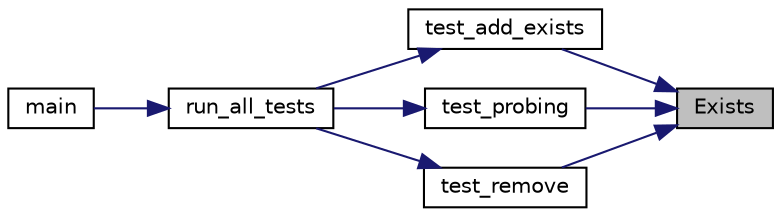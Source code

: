 digraph "Exists"
{
 // INTERACTIVE_SVG=YES
 // LATEX_PDF_SIZE
  bgcolor="transparent";
  edge [fontname="Helvetica",fontsize="10",labelfontname="Helvetica",labelfontsize="10"];
  node [fontname="Helvetica",fontsize="10",shape=record];
  rankdir="RL";
  Node1 [label="Exists",height=0.2,width=0.4,color="black", fillcolor="grey75", style="filled", fontcolor="black",tooltip="Brief function description here."];
  Node1 -> Node2 [dir="back",color="midnightblue",fontsize="10",style="solid",fontname="Helvetica"];
  Node2 [label="test_add_exists",height=0.2,width=0.4,color="black",URL="$d4/d9c/hash__table__tests_8cc_ae207a73fbaebdeb47d9a21e2c9bad021.html#ae207a73fbaebdeb47d9a21e2c9bad021",tooltip=" "];
  Node2 -> Node3 [dir="back",color="midnightblue",fontsize="10",style="solid",fontname="Helvetica"];
  Node3 [label="run_all_tests",height=0.2,width=0.4,color="black",URL="$d4/d9c/hash__table__tests_8cc_adf5fa5d1a8867dba73315c105f40b449.html#adf5fa5d1a8867dba73315c105f40b449",tooltip=" "];
  Node3 -> Node4 [dir="back",color="midnightblue",fontsize="10",style="solid",fontname="Helvetica"];
  Node4 [label="main",height=0.2,width=0.4,color="black",URL="$df/d46/hash__table_2main_8cc_a0ddf1224851353fc92bfbff6f499fa97.html#a0ddf1224851353fc92bfbff6f499fa97",tooltip=" "];
  Node1 -> Node5 [dir="back",color="midnightblue",fontsize="10",style="solid",fontname="Helvetica"];
  Node5 [label="test_probing",height=0.2,width=0.4,color="black",URL="$d4/d9c/hash__table__tests_8cc_a30e225ab10fafd5b2befe84cb59ed57e.html#a30e225ab10fafd5b2befe84cb59ed57e",tooltip=" "];
  Node5 -> Node3 [dir="back",color="midnightblue",fontsize="10",style="solid",fontname="Helvetica"];
  Node1 -> Node6 [dir="back",color="midnightblue",fontsize="10",style="solid",fontname="Helvetica"];
  Node6 [label="test_remove",height=0.2,width=0.4,color="black",URL="$d4/d9c/hash__table__tests_8cc_a1da79732717337e8731f76c7a155c24a.html#a1da79732717337e8731f76c7a155c24a",tooltip=" "];
  Node6 -> Node3 [dir="back",color="midnightblue",fontsize="10",style="solid",fontname="Helvetica"];
}
